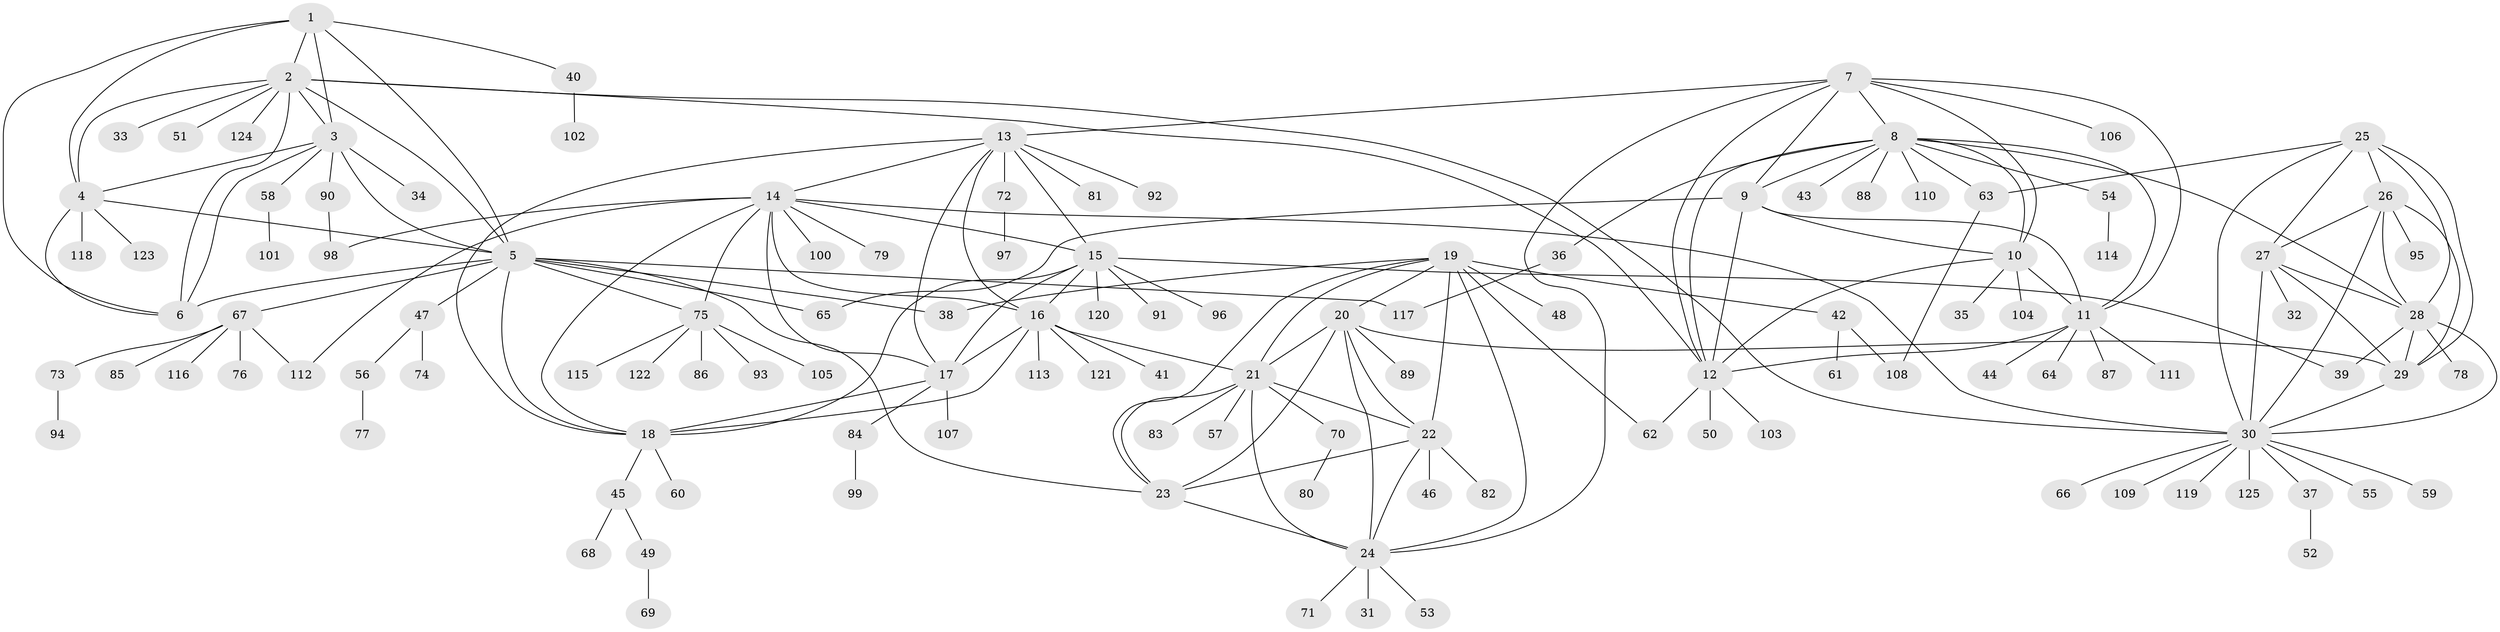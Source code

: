 // coarse degree distribution, {6: 0.08, 9: 0.013333333333333334, 8: 0.05333333333333334, 7: 0.02666666666666667, 13: 0.013333333333333334, 5: 0.05333333333333334, 18: 0.013333333333333334, 4: 0.013333333333333334, 11: 0.013333333333333334, 3: 0.06666666666666667, 14: 0.013333333333333334, 1: 0.5066666666666667, 2: 0.13333333333333333}
// Generated by graph-tools (version 1.1) at 2025/19/03/04/25 18:19:39]
// undirected, 125 vertices, 190 edges
graph export_dot {
graph [start="1"]
  node [color=gray90,style=filled];
  1;
  2;
  3;
  4;
  5;
  6;
  7;
  8;
  9;
  10;
  11;
  12;
  13;
  14;
  15;
  16;
  17;
  18;
  19;
  20;
  21;
  22;
  23;
  24;
  25;
  26;
  27;
  28;
  29;
  30;
  31;
  32;
  33;
  34;
  35;
  36;
  37;
  38;
  39;
  40;
  41;
  42;
  43;
  44;
  45;
  46;
  47;
  48;
  49;
  50;
  51;
  52;
  53;
  54;
  55;
  56;
  57;
  58;
  59;
  60;
  61;
  62;
  63;
  64;
  65;
  66;
  67;
  68;
  69;
  70;
  71;
  72;
  73;
  74;
  75;
  76;
  77;
  78;
  79;
  80;
  81;
  82;
  83;
  84;
  85;
  86;
  87;
  88;
  89;
  90;
  91;
  92;
  93;
  94;
  95;
  96;
  97;
  98;
  99;
  100;
  101;
  102;
  103;
  104;
  105;
  106;
  107;
  108;
  109;
  110;
  111;
  112;
  113;
  114;
  115;
  116;
  117;
  118;
  119;
  120;
  121;
  122;
  123;
  124;
  125;
  1 -- 2;
  1 -- 3;
  1 -- 4;
  1 -- 5;
  1 -- 6;
  1 -- 40;
  2 -- 3;
  2 -- 4;
  2 -- 5;
  2 -- 6;
  2 -- 12;
  2 -- 30;
  2 -- 33;
  2 -- 51;
  2 -- 124;
  3 -- 4;
  3 -- 5;
  3 -- 6;
  3 -- 34;
  3 -- 58;
  3 -- 90;
  4 -- 5;
  4 -- 6;
  4 -- 118;
  4 -- 123;
  5 -- 6;
  5 -- 18;
  5 -- 23;
  5 -- 38;
  5 -- 47;
  5 -- 65;
  5 -- 67;
  5 -- 75;
  5 -- 117;
  7 -- 8;
  7 -- 9;
  7 -- 10;
  7 -- 11;
  7 -- 12;
  7 -- 13;
  7 -- 24;
  7 -- 106;
  8 -- 9;
  8 -- 10;
  8 -- 11;
  8 -- 12;
  8 -- 28;
  8 -- 36;
  8 -- 43;
  8 -- 54;
  8 -- 63;
  8 -- 88;
  8 -- 110;
  9 -- 10;
  9 -- 11;
  9 -- 12;
  9 -- 65;
  10 -- 11;
  10 -- 12;
  10 -- 35;
  10 -- 104;
  11 -- 12;
  11 -- 44;
  11 -- 64;
  11 -- 87;
  11 -- 111;
  12 -- 50;
  12 -- 62;
  12 -- 103;
  13 -- 14;
  13 -- 15;
  13 -- 16;
  13 -- 17;
  13 -- 18;
  13 -- 72;
  13 -- 81;
  13 -- 92;
  14 -- 15;
  14 -- 16;
  14 -- 17;
  14 -- 18;
  14 -- 30;
  14 -- 75;
  14 -- 79;
  14 -- 98;
  14 -- 100;
  14 -- 112;
  15 -- 16;
  15 -- 17;
  15 -- 18;
  15 -- 39;
  15 -- 91;
  15 -- 96;
  15 -- 120;
  16 -- 17;
  16 -- 18;
  16 -- 21;
  16 -- 41;
  16 -- 113;
  16 -- 121;
  17 -- 18;
  17 -- 84;
  17 -- 107;
  18 -- 45;
  18 -- 60;
  19 -- 20;
  19 -- 21;
  19 -- 22;
  19 -- 23;
  19 -- 24;
  19 -- 38;
  19 -- 42;
  19 -- 48;
  19 -- 62;
  20 -- 21;
  20 -- 22;
  20 -- 23;
  20 -- 24;
  20 -- 29;
  20 -- 89;
  21 -- 22;
  21 -- 23;
  21 -- 24;
  21 -- 57;
  21 -- 70;
  21 -- 83;
  22 -- 23;
  22 -- 24;
  22 -- 46;
  22 -- 82;
  23 -- 24;
  24 -- 31;
  24 -- 53;
  24 -- 71;
  25 -- 26;
  25 -- 27;
  25 -- 28;
  25 -- 29;
  25 -- 30;
  25 -- 63;
  26 -- 27;
  26 -- 28;
  26 -- 29;
  26 -- 30;
  26 -- 95;
  27 -- 28;
  27 -- 29;
  27 -- 30;
  27 -- 32;
  28 -- 29;
  28 -- 30;
  28 -- 39;
  28 -- 78;
  29 -- 30;
  30 -- 37;
  30 -- 55;
  30 -- 59;
  30 -- 66;
  30 -- 109;
  30 -- 119;
  30 -- 125;
  36 -- 117;
  37 -- 52;
  40 -- 102;
  42 -- 61;
  42 -- 108;
  45 -- 49;
  45 -- 68;
  47 -- 56;
  47 -- 74;
  49 -- 69;
  54 -- 114;
  56 -- 77;
  58 -- 101;
  63 -- 108;
  67 -- 73;
  67 -- 76;
  67 -- 85;
  67 -- 112;
  67 -- 116;
  70 -- 80;
  72 -- 97;
  73 -- 94;
  75 -- 86;
  75 -- 93;
  75 -- 105;
  75 -- 115;
  75 -- 122;
  84 -- 99;
  90 -- 98;
}
